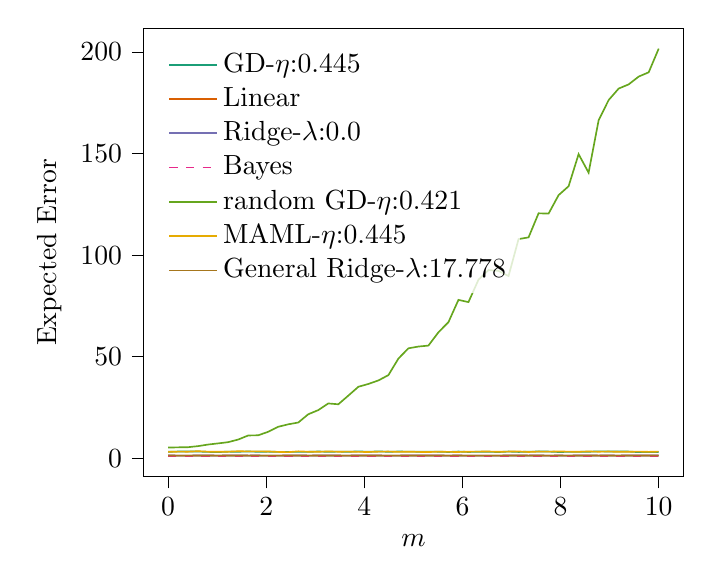 % This file was created with tikzplotlib v0.10.1.
\begin{tikzpicture}

\definecolor{chocolate217952}{RGB}{217,95,2}
\definecolor{darkcyan27158119}{RGB}{27,158,119}
\definecolor{darkgoldenrod16611829}{RGB}{166,118,29}
\definecolor{darkgray176}{RGB}{176,176,176}
\definecolor{deeppink23141138}{RGB}{231,41,138}
\definecolor{lightslategray117112179}{RGB}{117,112,179}
\definecolor{olivedrab10216630}{RGB}{102,166,30}
\definecolor{orange2301712}{RGB}{230,171,2}

\begin{axis}[
legend cell align={left},
legend style={
  fill opacity=0.8,
  draw opacity=1,
  text opacity=1,
  at={(0.03,0.97)},
  anchor=north west,
  draw=none
},
tick align=outside,
tick pos=left,
x grid style={darkgray176},
xlabel={\(\displaystyle m\)},
xmin=-0.5, xmax=10.5,
xtick style={color=black},
y grid style={darkgray176},
ylabel={Expected Error},
ymin=-9.035, ymax=211.741,
ytick style={color=black}
]
\addplot [semithick, darkcyan27158119]
table {%
0 3.169
0.204 3.265
0.408 3.26
0.612 3.281
0.816 3.101
1.02 3.022
1.224 3.218
1.429 3.184
1.633 3.284
1.837 3.172
2.041 3.216
2.245 3.101
2.449 3.086
2.653 3.117
2.857 3.129
3.061 3.286
3.265 3.15
3.469 3.238
3.673 3.143
3.878 3.357
4.082 3.145
4.286 3.342
4.49 3.15
4.694 3.28
4.898 3.227
5.102 3.206
5.306 3.226
5.51 3.21
5.714 3.057
5.918 3.275
6.122 3.061
6.327 3.177
6.531 3.155
6.735 3.04
6.939 3.268
7.143 3.076
7.347 3.199
7.551 3.286
7.755 3.259
7.959 3.057
8.163 3.116
8.367 3.125
8.571 3.172
8.776 3.36
8.98 3.311
9.184 3.276
9.388 3.256
9.592 2.994
9.796 3.068
10 3.076
};
\addlegendentry{GD-$\eta$:0.445}
\addplot [semithick, chocolate217952]
table {%
0 1.289
0.204 1.285
0.408 1.283
0.612 1.29
0.816 1.288
1.02 1.285
1.224 1.288
1.429 1.291
1.633 1.286
1.837 1.287
2.041 1.283
2.245 1.285
2.449 1.288
2.653 1.293
2.857 1.285
3.061 1.288
3.265 1.291
3.469 1.287
3.673 1.284
3.878 1.293
4.082 1.287
4.286 1.288
4.49 1.283
4.694 1.285
4.898 1.291
5.102 1.294
5.306 1.293
5.51 1.288
5.714 1.285
5.918 1.288
6.122 1.283
6.327 1.286
6.531 1.28
6.735 1.285
6.939 1.288
7.143 1.288
7.347 1.286
7.551 1.289
7.755 1.284
7.959 1.288
8.163 1.284
8.367 1.289
8.571 1.288
8.776 1.286
8.98 1.288
9.184 1.285
9.388 1.29
9.592 1.291
9.796 1.293
10 1.288
};
\addlegendentry{Linear}
\addplot [semithick, lightslategray117112179]
table {%
0 1.289
0.204 1.285
0.408 1.283
0.612 1.29
0.816 1.288
1.02 1.285
1.224 1.288
1.429 1.291
1.633 1.286
1.837 1.287
2.041 1.283
2.245 1.285
2.449 1.288
2.653 1.293
2.857 1.285
3.061 1.288
3.265 1.291
3.469 1.287
3.673 1.284
3.878 1.293
4.082 1.287
4.286 1.288
4.49 1.283
4.694 1.285
4.898 1.291
5.102 1.294
5.306 1.293
5.51 1.288
5.714 1.285
5.918 1.288
6.122 1.283
6.327 1.286
6.531 1.28
6.735 1.285
6.939 1.288
7.143 1.288
7.347 1.286
7.551 1.289
7.755 1.284
7.959 1.288
8.163 1.284
8.367 1.289
8.571 1.288
8.776 1.286
8.98 1.288
9.184 1.285
9.388 1.29
9.592 1.291
9.796 1.293
10 1.288
};
\addlegendentry{Ridge-$\lambda$:0.0}
\addplot [semithick, deeppink23141138, dashed]
table {%
0 1.0
0.204 1.0
0.408 1.0
0.612 1.0
0.816 1.0
1.02 1.0
1.224 1.0
1.429 1.0
1.633 1.0
1.837 1.0
2.041 1.0
2.245 1.0
2.449 1.0
2.653 1.0
2.857 1.0
3.061 1.0
3.265 1.0
3.469 1.0
3.673 1.0
3.878 1.0
4.082 1.0
4.286 1.0
4.49 1.0
4.694 1.0
4.898 1.0
5.102 1.0
5.306 1.0
5.51 1.0
5.714 1.0
5.918 1.0
6.122 1.0
6.327 1.0
6.531 1.0
6.735 1.0
6.939 1.0
7.143 1.0
7.347 1.0
7.551 1.0
7.755 1.0
7.959 1.0
8.163 1.0
8.367 1.0
8.571 1.0
8.776 1.0
8.98 1.0
9.184 1.0
9.388 1.0
9.592 1.0
9.796 1.0
10 1.0
};
\addlegendentry{Bayes}
\addplot [semithick, olivedrab10216630]
table {%
0 5.235
0.204 5.344
0.408 5.423
0.612 5.948
0.816 6.728
1.02 7.291
1.224 7.897
1.429 9.188
1.633 11.189
1.837 11.281
2.041 13.013
2.245 15.479
2.449 16.683
2.653 17.572
2.857 21.637
3.061 23.69
3.265 26.957
3.469 26.546
3.673 30.81
3.878 35.17
4.082 36.564
4.286 38.287
4.49 40.902
4.694 49.058
4.898 54.107
5.102 54.982
5.306 55.447
5.51 62.0
5.714 66.996
5.918 77.956
6.122 76.875
6.327 87.94
6.531 92.637
6.735 92.229
6.939 89.713
7.143 107.892
7.347 108.744
7.551 120.596
7.755 120.447
7.959 129.533
8.163 133.923
8.367 149.731
8.571 140.604
8.776 166.492
8.98 176.379
9.184 182.03
9.388 184.087
9.592 187.926
9.796 190.036
10 201.705
};
\addlegendentry{random GD-$\eta$:0.421}
\addplot [semithick, orange2301712]
table {%
0 3.105
0.204 3.224
0.408 3.206
0.612 3.45
0.816 3.199
1.02 3.209
1.224 3.192
1.429 3.421
1.633 3.342
1.837 3.365
2.041 3.308
2.245 3.092
2.449 2.971
2.653 3.386
2.857 3.183
3.061 3.171
3.265 3.313
3.469 3.194
3.673 3.228
3.878 3.108
4.082 3.069
4.286 3.216
4.49 3.265
4.694 3.11
4.898 3.192
5.102 3.102
5.306 3.028
5.51 3.22
5.714 3.103
5.918 3.072
6.122 3.2
6.327 3.248
6.531 3.278
6.735 3.153
6.939 3.256
7.143 3.318
7.347 3.069
7.551 3.262
7.755 3.212
7.959 3.322
8.163 3.221
8.367 3.178
8.571 3.293
8.776 3.197
8.98 3.27
9.184 3.127
9.388 3.169
9.592 3.245
9.796 3.121
10 3.238
};
\addlegendentry{MAML-$\eta$:0.445}
\addplot [semithick, darkgoldenrod16611829]
table {%
0 1.278
0.204 1.276
0.408 1.276
0.612 1.274
0.816 1.272
1.02 1.278
1.224 1.276
1.429 1.275
1.633 1.279
1.837 1.278
2.041 1.274
2.245 1.277
2.449 1.282
2.653 1.276
2.857 1.277
3.061 1.275
3.265 1.276
3.469 1.276
3.673 1.275
3.878 1.275
4.082 1.278
4.286 1.28
4.49 1.281
4.694 1.275
4.898 1.277
5.102 1.272
5.306 1.278
5.51 1.277
5.714 1.279
5.918 1.278
6.122 1.278
6.327 1.277
6.531 1.275
6.735 1.274
6.939 1.275
7.143 1.272
7.347 1.281
7.551 1.277
7.755 1.272
7.959 1.272
8.163 1.277
8.367 1.276
8.571 1.276
8.776 1.279
8.98 1.275
9.184 1.277
9.388 1.281
9.592 1.281
9.796 1.276
10 1.276
};
\addlegendentry{General Ridge-$\lambda$:17.778}
\end{axis}

\end{tikzpicture}
